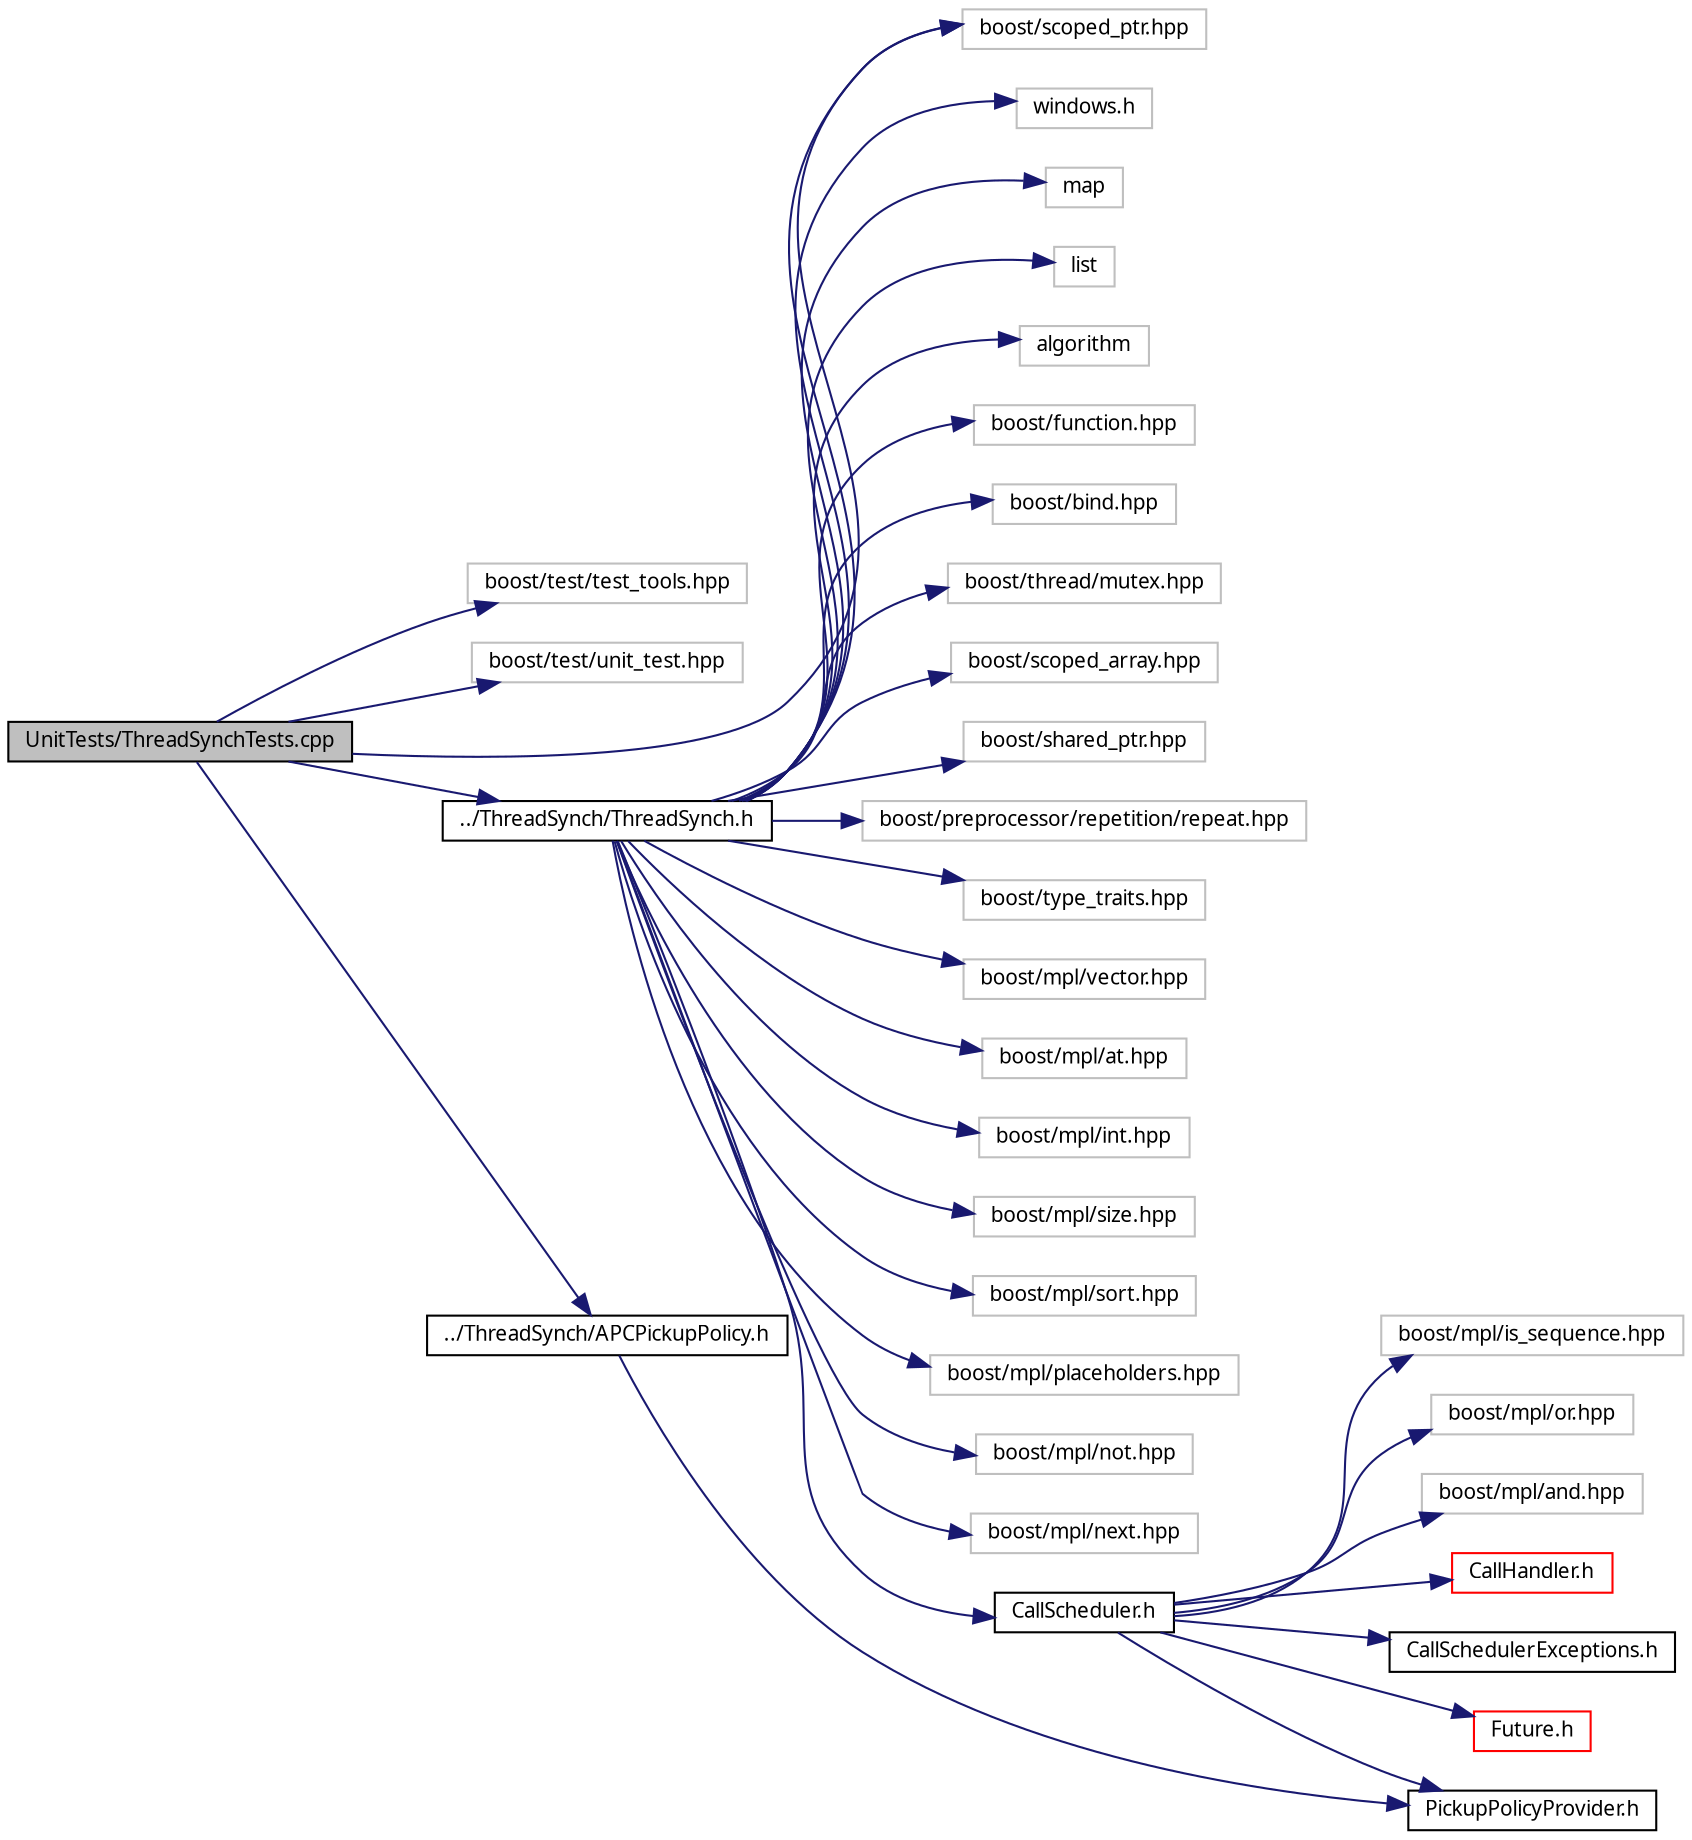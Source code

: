 digraph G
{
  edge [fontname="FreeSans.ttf",fontsize=10,labelfontname="FreeSans.ttf",labelfontsize=10];
  node [fontname="FreeSans.ttf",fontsize=10,shape=record];
  rankdir=LR;
  Node1 [label="UnitTests/ThreadSynchTests.cpp",height=0.2,width=0.4,color="black", fillcolor="grey75", style="filled" fontcolor="black"];
  Node1 -> Node2 [color="midnightblue",fontsize=10,style="solid",fontname="FreeSans.ttf"];
  Node2 [label="boost/test/test_tools.hpp",height=0.2,width=0.4,color="grey75", fillcolor="white", style="filled"];
  Node1 -> Node3 [color="midnightblue",fontsize=10,style="solid",fontname="FreeSans.ttf"];
  Node3 [label="boost/test/unit_test.hpp",height=0.2,width=0.4,color="grey75", fillcolor="white", style="filled"];
  Node1 -> Node4 [color="midnightblue",fontsize=10,style="solid",fontname="FreeSans.ttf"];
  Node4 [label="boost/scoped_ptr.hpp",height=0.2,width=0.4,color="grey75", fillcolor="white", style="filled"];
  Node1 -> Node5 [color="midnightblue",fontsize=10,style="solid",fontname="FreeSans.ttf"];
  Node5 [label="../ThreadSynch/ThreadSynch.h",height=0.2,width=0.4,color="black", fillcolor="white", style="filled",URL="$_thread_synch_8h.html"];
  Node5 -> Node6 [color="midnightblue",fontsize=10,style="solid",fontname="FreeSans.ttf"];
  Node6 [label="windows.h",height=0.2,width=0.4,color="grey75", fillcolor="white", style="filled"];
  Node5 -> Node7 [color="midnightblue",fontsize=10,style="solid",fontname="FreeSans.ttf"];
  Node7 [label="map",height=0.2,width=0.4,color="grey75", fillcolor="white", style="filled"];
  Node5 -> Node8 [color="midnightblue",fontsize=10,style="solid",fontname="FreeSans.ttf"];
  Node8 [label="list",height=0.2,width=0.4,color="grey75", fillcolor="white", style="filled"];
  Node5 -> Node9 [color="midnightblue",fontsize=10,style="solid",fontname="FreeSans.ttf"];
  Node9 [label="algorithm",height=0.2,width=0.4,color="grey75", fillcolor="white", style="filled"];
  Node5 -> Node10 [color="midnightblue",fontsize=10,style="solid",fontname="FreeSans.ttf"];
  Node10 [label="boost/function.hpp",height=0.2,width=0.4,color="grey75", fillcolor="white", style="filled"];
  Node5 -> Node11 [color="midnightblue",fontsize=10,style="solid",fontname="FreeSans.ttf"];
  Node11 [label="boost/bind.hpp",height=0.2,width=0.4,color="grey75", fillcolor="white", style="filled"];
  Node5 -> Node12 [color="midnightblue",fontsize=10,style="solid",fontname="FreeSans.ttf"];
  Node12 [label="boost/thread/mutex.hpp",height=0.2,width=0.4,color="grey75", fillcolor="white", style="filled"];
  Node5 -> Node13 [color="midnightblue",fontsize=10,style="solid",fontname="FreeSans.ttf"];
  Node13 [label="boost/scoped_array.hpp",height=0.2,width=0.4,color="grey75", fillcolor="white", style="filled"];
  Node5 -> Node4 [color="midnightblue",fontsize=10,style="solid",fontname="FreeSans.ttf"];
  Node5 -> Node14 [color="midnightblue",fontsize=10,style="solid",fontname="FreeSans.ttf"];
  Node14 [label="boost/shared_ptr.hpp",height=0.2,width=0.4,color="grey75", fillcolor="white", style="filled"];
  Node5 -> Node15 [color="midnightblue",fontsize=10,style="solid",fontname="FreeSans.ttf"];
  Node15 [label="boost/preprocessor/repetition/repeat.hpp",height=0.2,width=0.4,color="grey75", fillcolor="white", style="filled"];
  Node5 -> Node16 [color="midnightblue",fontsize=10,style="solid",fontname="FreeSans.ttf"];
  Node16 [label="boost/type_traits.hpp",height=0.2,width=0.4,color="grey75", fillcolor="white", style="filled"];
  Node5 -> Node17 [color="midnightblue",fontsize=10,style="solid",fontname="FreeSans.ttf"];
  Node17 [label="boost/mpl/vector.hpp",height=0.2,width=0.4,color="grey75", fillcolor="white", style="filled"];
  Node5 -> Node18 [color="midnightblue",fontsize=10,style="solid",fontname="FreeSans.ttf"];
  Node18 [label="boost/mpl/at.hpp",height=0.2,width=0.4,color="grey75", fillcolor="white", style="filled"];
  Node5 -> Node19 [color="midnightblue",fontsize=10,style="solid",fontname="FreeSans.ttf"];
  Node19 [label="boost/mpl/int.hpp",height=0.2,width=0.4,color="grey75", fillcolor="white", style="filled"];
  Node5 -> Node20 [color="midnightblue",fontsize=10,style="solid",fontname="FreeSans.ttf"];
  Node20 [label="boost/mpl/size.hpp",height=0.2,width=0.4,color="grey75", fillcolor="white", style="filled"];
  Node5 -> Node21 [color="midnightblue",fontsize=10,style="solid",fontname="FreeSans.ttf"];
  Node21 [label="boost/mpl/sort.hpp",height=0.2,width=0.4,color="grey75", fillcolor="white", style="filled"];
  Node5 -> Node22 [color="midnightblue",fontsize=10,style="solid",fontname="FreeSans.ttf"];
  Node22 [label="boost/mpl/placeholders.hpp",height=0.2,width=0.4,color="grey75", fillcolor="white", style="filled"];
  Node5 -> Node23 [color="midnightblue",fontsize=10,style="solid",fontname="FreeSans.ttf"];
  Node23 [label="boost/mpl/not.hpp",height=0.2,width=0.4,color="grey75", fillcolor="white", style="filled"];
  Node5 -> Node24 [color="midnightblue",fontsize=10,style="solid",fontname="FreeSans.ttf"];
  Node24 [label="boost/mpl/next.hpp",height=0.2,width=0.4,color="grey75", fillcolor="white", style="filled"];
  Node5 -> Node25 [color="midnightblue",fontsize=10,style="solid",fontname="FreeSans.ttf"];
  Node25 [label="CallScheduler.h",height=0.2,width=0.4,color="black", fillcolor="white", style="filled",URL="$_call_scheduler_8h.html"];
  Node25 -> Node26 [color="midnightblue",fontsize=10,style="solid",fontname="FreeSans.ttf"];
  Node26 [label="boost/mpl/is_sequence.hpp",height=0.2,width=0.4,color="grey75", fillcolor="white", style="filled"];
  Node25 -> Node27 [color="midnightblue",fontsize=10,style="solid",fontname="FreeSans.ttf"];
  Node27 [label="boost/mpl/or.hpp",height=0.2,width=0.4,color="grey75", fillcolor="white", style="filled"];
  Node25 -> Node28 [color="midnightblue",fontsize=10,style="solid",fontname="FreeSans.ttf"];
  Node28 [label="boost/mpl/and.hpp",height=0.2,width=0.4,color="grey75", fillcolor="white", style="filled"];
  Node25 -> Node29 [color="midnightblue",fontsize=10,style="solid",fontname="FreeSans.ttf"];
  Node29 [label="CallHandler.h",height=0.2,width=0.4,color="red", fillcolor="white", style="filled",URL="$_call_handler_8h.html"];
  Node25 -> Node30 [color="midnightblue",fontsize=10,style="solid",fontname="FreeSans.ttf"];
  Node30 [label="PickupPolicyProvider.h",height=0.2,width=0.4,color="black", fillcolor="white", style="filled",URL="$_pickup_policy_provider_8h.html"];
  Node25 -> Node31 [color="midnightblue",fontsize=10,style="solid",fontname="FreeSans.ttf"];
  Node31 [label="CallSchedulerExceptions.h",height=0.2,width=0.4,color="black", fillcolor="white", style="filled",URL="$_call_scheduler_exceptions_8h.html"];
  Node25 -> Node32 [color="midnightblue",fontsize=10,style="solid",fontname="FreeSans.ttf"];
  Node32 [label="Future.h",height=0.2,width=0.4,color="red", fillcolor="white", style="filled",URL="$_future_8h.html"];
  Node1 -> Node33 [color="midnightblue",fontsize=10,style="solid",fontname="FreeSans.ttf"];
  Node33 [label="../ThreadSynch/APCPickupPolicy.h",height=0.2,width=0.4,color="black", fillcolor="white", style="filled",URL="$_a_p_c_pickup_policy_8h.html"];
  Node33 -> Node30 [color="midnightblue",fontsize=10,style="solid",fontname="FreeSans.ttf"];
}
